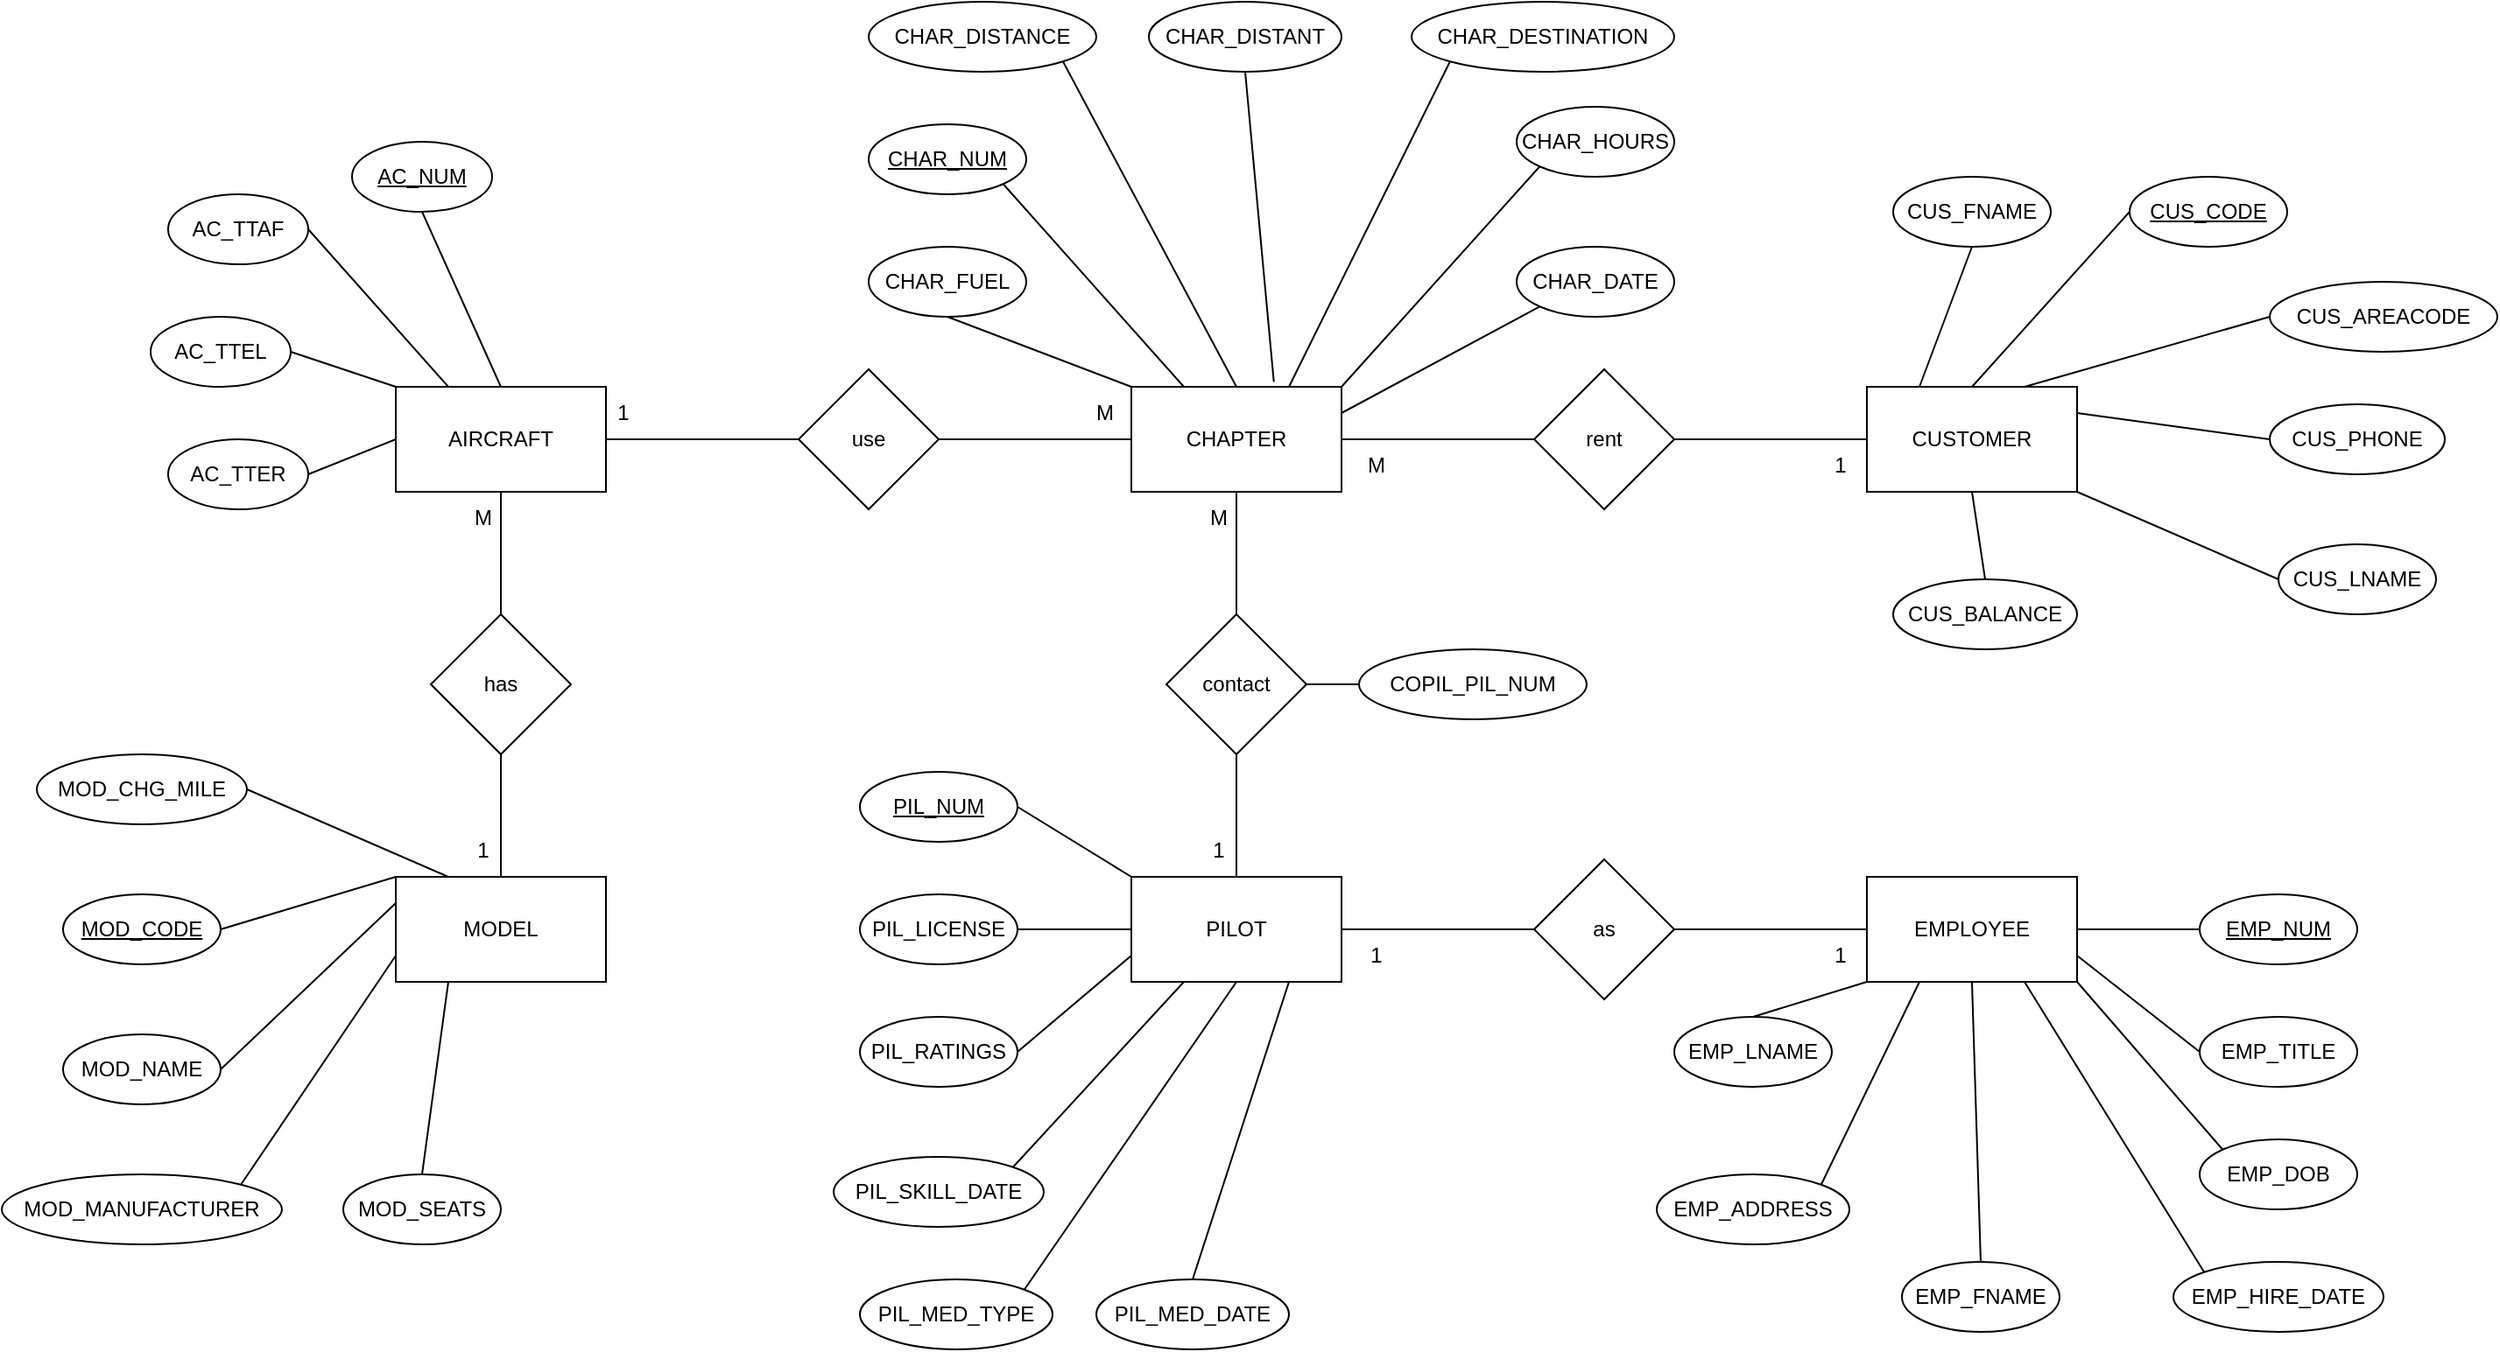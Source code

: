 <mxfile version="21.3.0" type="device">
  <diagram name="Page-1" id="1UZf7zAo4mhxwUAFlR0k">
    <mxGraphModel dx="2074" dy="1634" grid="1" gridSize="10" guides="1" tooltips="1" connect="1" arrows="1" fold="1" page="0" pageScale="1" pageWidth="1100" pageHeight="850" math="0" shadow="0">
      <root>
        <mxCell id="0" />
        <mxCell id="1" parent="0" />
        <mxCell id="WMnbsK8Wtpcpn8V5cacr-1" value="CUSTOMER" style="rounded=0;whiteSpace=wrap;html=1;" parent="1" vertex="1">
          <mxGeometry x="890" y="-330" width="120" height="60" as="geometry" />
        </mxCell>
        <mxCell id="WMnbsK8Wtpcpn8V5cacr-2" value="AIRCRAFT" style="rounded=0;whiteSpace=wrap;html=1;" parent="1" vertex="1">
          <mxGeometry x="50" y="-330" width="120" height="60" as="geometry" />
        </mxCell>
        <mxCell id="WMnbsK8Wtpcpn8V5cacr-3" value="CHAPTER" style="rounded=0;whiteSpace=wrap;html=1;" parent="1" vertex="1">
          <mxGeometry x="470" y="-330" width="120" height="60" as="geometry" />
        </mxCell>
        <mxCell id="WMnbsK8Wtpcpn8V5cacr-5" value="PILOT" style="rounded=0;whiteSpace=wrap;html=1;" parent="1" vertex="1">
          <mxGeometry x="470" y="-50" width="120" height="60" as="geometry" />
        </mxCell>
        <mxCell id="WMnbsK8Wtpcpn8V5cacr-7" value="EMPLOYEE" style="rounded=0;whiteSpace=wrap;html=1;" parent="1" vertex="1">
          <mxGeometry x="890" y="-50" width="120" height="60" as="geometry" />
        </mxCell>
        <mxCell id="WMnbsK8Wtpcpn8V5cacr-8" value="MODEL" style="rounded=0;whiteSpace=wrap;html=1;" parent="1" vertex="1">
          <mxGeometry x="50" y="-50" width="120" height="60" as="geometry" />
        </mxCell>
        <mxCell id="WMnbsK8Wtpcpn8V5cacr-9" value="use" style="rhombus;whiteSpace=wrap;html=1;" parent="1" vertex="1">
          <mxGeometry x="280" y="-340" width="80" height="80" as="geometry" />
        </mxCell>
        <mxCell id="WMnbsK8Wtpcpn8V5cacr-10" value="rent" style="rhombus;whiteSpace=wrap;html=1;" parent="1" vertex="1">
          <mxGeometry x="700" y="-340" width="80" height="80" as="geometry" />
        </mxCell>
        <mxCell id="WMnbsK8Wtpcpn8V5cacr-11" value="contact" style="rhombus;whiteSpace=wrap;html=1;" parent="1" vertex="1">
          <mxGeometry x="490" y="-200" width="80" height="80" as="geometry" />
        </mxCell>
        <mxCell id="WMnbsK8Wtpcpn8V5cacr-12" value="has" style="rhombus;whiteSpace=wrap;html=1;" parent="1" vertex="1">
          <mxGeometry x="70" y="-200" width="80" height="80" as="geometry" />
        </mxCell>
        <mxCell id="WMnbsK8Wtpcpn8V5cacr-13" value="as" style="rhombus;whiteSpace=wrap;html=1;" parent="1" vertex="1">
          <mxGeometry x="700" y="-60" width="80" height="80" as="geometry" />
        </mxCell>
        <mxCell id="WMnbsK8Wtpcpn8V5cacr-15" value="" style="endArrow=none;html=1;rounded=0;entryX=1;entryY=0.5;entryDx=0;entryDy=0;exitX=0;exitY=0.5;exitDx=0;exitDy=0;" parent="1" source="WMnbsK8Wtpcpn8V5cacr-9" target="WMnbsK8Wtpcpn8V5cacr-2" edge="1">
          <mxGeometry width="50" height="50" relative="1" as="geometry">
            <mxPoint x="530" y="-130" as="sourcePoint" />
            <mxPoint x="580" y="-180" as="targetPoint" />
          </mxGeometry>
        </mxCell>
        <mxCell id="WMnbsK8Wtpcpn8V5cacr-16" value="" style="endArrow=none;html=1;rounded=0;exitX=1;exitY=0.5;exitDx=0;exitDy=0;entryX=0;entryY=0.5;entryDx=0;entryDy=0;" parent="1" source="WMnbsK8Wtpcpn8V5cacr-9" target="WMnbsK8Wtpcpn8V5cacr-3" edge="1">
          <mxGeometry width="50" height="50" relative="1" as="geometry">
            <mxPoint x="530" y="-130" as="sourcePoint" />
            <mxPoint x="580" y="-180" as="targetPoint" />
          </mxGeometry>
        </mxCell>
        <mxCell id="WMnbsK8Wtpcpn8V5cacr-17" value="" style="endArrow=none;html=1;rounded=0;entryX=1;entryY=0.5;entryDx=0;entryDy=0;exitX=0;exitY=0.5;exitDx=0;exitDy=0;" parent="1" source="WMnbsK8Wtpcpn8V5cacr-10" target="WMnbsK8Wtpcpn8V5cacr-3" edge="1">
          <mxGeometry width="50" height="50" relative="1" as="geometry">
            <mxPoint x="530" y="-130" as="sourcePoint" />
            <mxPoint x="580" y="-180" as="targetPoint" />
          </mxGeometry>
        </mxCell>
        <mxCell id="WMnbsK8Wtpcpn8V5cacr-18" value="" style="endArrow=none;html=1;rounded=0;entryX=1;entryY=0.5;entryDx=0;entryDy=0;exitX=0;exitY=0.5;exitDx=0;exitDy=0;" parent="1" source="WMnbsK8Wtpcpn8V5cacr-1" target="WMnbsK8Wtpcpn8V5cacr-10" edge="1">
          <mxGeometry width="50" height="50" relative="1" as="geometry">
            <mxPoint x="530" y="-130" as="sourcePoint" />
            <mxPoint x="580" y="-180" as="targetPoint" />
          </mxGeometry>
        </mxCell>
        <mxCell id="WMnbsK8Wtpcpn8V5cacr-19" value="" style="endArrow=none;html=1;rounded=0;entryX=0.5;entryY=1;entryDx=0;entryDy=0;" parent="1" target="WMnbsK8Wtpcpn8V5cacr-3" edge="1">
          <mxGeometry width="50" height="50" relative="1" as="geometry">
            <mxPoint x="530" y="-200" as="sourcePoint" />
            <mxPoint x="580" y="-180" as="targetPoint" />
          </mxGeometry>
        </mxCell>
        <mxCell id="WMnbsK8Wtpcpn8V5cacr-20" value="" style="endArrow=none;html=1;rounded=0;exitX=0.5;exitY=1;exitDx=0;exitDy=0;entryX=0.5;entryY=0;entryDx=0;entryDy=0;" parent="1" source="WMnbsK8Wtpcpn8V5cacr-11" target="WMnbsK8Wtpcpn8V5cacr-5" edge="1">
          <mxGeometry width="50" height="50" relative="1" as="geometry">
            <mxPoint x="530" y="-130" as="sourcePoint" />
            <mxPoint x="580" y="-180" as="targetPoint" />
          </mxGeometry>
        </mxCell>
        <mxCell id="WMnbsK8Wtpcpn8V5cacr-21" value="" style="endArrow=none;html=1;rounded=0;entryX=0.5;entryY=1;entryDx=0;entryDy=0;exitX=0.5;exitY=0;exitDx=0;exitDy=0;" parent="1" source="WMnbsK8Wtpcpn8V5cacr-12" target="WMnbsK8Wtpcpn8V5cacr-2" edge="1">
          <mxGeometry width="50" height="50" relative="1" as="geometry">
            <mxPoint x="530" y="-130" as="sourcePoint" />
            <mxPoint x="580" y="-180" as="targetPoint" />
          </mxGeometry>
        </mxCell>
        <mxCell id="WMnbsK8Wtpcpn8V5cacr-22" value="" style="endArrow=none;html=1;rounded=0;exitX=0.5;exitY=1;exitDx=0;exitDy=0;entryX=0.5;entryY=0;entryDx=0;entryDy=0;" parent="1" source="WMnbsK8Wtpcpn8V5cacr-12" target="WMnbsK8Wtpcpn8V5cacr-8" edge="1">
          <mxGeometry width="50" height="50" relative="1" as="geometry">
            <mxPoint x="530" y="-130" as="sourcePoint" />
            <mxPoint x="580" y="-180" as="targetPoint" />
          </mxGeometry>
        </mxCell>
        <mxCell id="WMnbsK8Wtpcpn8V5cacr-23" value="" style="endArrow=none;html=1;rounded=0;exitX=1;exitY=0.5;exitDx=0;exitDy=0;entryX=0;entryY=0.5;entryDx=0;entryDy=0;" parent="1" source="WMnbsK8Wtpcpn8V5cacr-13" target="WMnbsK8Wtpcpn8V5cacr-7" edge="1">
          <mxGeometry width="50" height="50" relative="1" as="geometry">
            <mxPoint x="530" y="-130" as="sourcePoint" />
            <mxPoint x="940" y="-120" as="targetPoint" />
          </mxGeometry>
        </mxCell>
        <mxCell id="WMnbsK8Wtpcpn8V5cacr-24" value="" style="endArrow=none;html=1;rounded=0;entryX=0;entryY=0.5;entryDx=0;entryDy=0;exitX=1;exitY=0.5;exitDx=0;exitDy=0;" parent="1" source="WMnbsK8Wtpcpn8V5cacr-5" target="WMnbsK8Wtpcpn8V5cacr-13" edge="1">
          <mxGeometry width="50" height="50" relative="1" as="geometry">
            <mxPoint x="530" y="-30" as="sourcePoint" />
            <mxPoint x="580" y="-80" as="targetPoint" />
          </mxGeometry>
        </mxCell>
        <mxCell id="WMnbsK8Wtpcpn8V5cacr-25" value="&lt;u&gt;AC_NUM&lt;/u&gt;" style="ellipse;whiteSpace=wrap;html=1;" parent="1" vertex="1">
          <mxGeometry x="25" y="-470" width="80" height="40" as="geometry" />
        </mxCell>
        <mxCell id="WMnbsK8Wtpcpn8V5cacr-26" value="AC_TTAF" style="ellipse;whiteSpace=wrap;html=1;" parent="1" vertex="1">
          <mxGeometry x="-80" y="-440" width="80" height="40" as="geometry" />
        </mxCell>
        <mxCell id="WMnbsK8Wtpcpn8V5cacr-27" value="AC_TTEL" style="ellipse;whiteSpace=wrap;html=1;" parent="1" vertex="1">
          <mxGeometry x="-90" y="-370" width="80" height="40" as="geometry" />
        </mxCell>
        <mxCell id="WMnbsK8Wtpcpn8V5cacr-28" value="AC_TTER" style="ellipse;whiteSpace=wrap;html=1;" parent="1" vertex="1">
          <mxGeometry x="-80" y="-300" width="80" height="40" as="geometry" />
        </mxCell>
        <mxCell id="WMnbsK8Wtpcpn8V5cacr-29" value="&lt;u&gt;MOD_CODE&lt;/u&gt;" style="ellipse;whiteSpace=wrap;html=1;" parent="1" vertex="1">
          <mxGeometry x="-140" y="-40" width="90" height="40" as="geometry" />
        </mxCell>
        <mxCell id="WMnbsK8Wtpcpn8V5cacr-30" value="MOD_NAME" style="ellipse;whiteSpace=wrap;html=1;" parent="1" vertex="1">
          <mxGeometry x="-140" y="40" width="90" height="40" as="geometry" />
        </mxCell>
        <mxCell id="WMnbsK8Wtpcpn8V5cacr-31" value="MOD_MANUFACTURER" style="ellipse;whiteSpace=wrap;html=1;" parent="1" vertex="1">
          <mxGeometry x="-175" y="120" width="160" height="40" as="geometry" />
        </mxCell>
        <mxCell id="WMnbsK8Wtpcpn8V5cacr-32" value="MOD_SEATS" style="ellipse;whiteSpace=wrap;html=1;" parent="1" vertex="1">
          <mxGeometry x="20" y="120" width="90" height="40" as="geometry" />
        </mxCell>
        <mxCell id="WMnbsK8Wtpcpn8V5cacr-33" value="MOD_CHG_MILE" style="ellipse;whiteSpace=wrap;html=1;" parent="1" vertex="1">
          <mxGeometry x="-155" y="-120" width="120" height="40" as="geometry" />
        </mxCell>
        <mxCell id="WMnbsK8Wtpcpn8V5cacr-34" value="&lt;u&gt;CHAR_NUM&lt;/u&gt;" style="ellipse;whiteSpace=wrap;html=1;" parent="1" vertex="1">
          <mxGeometry x="320" y="-480" width="90" height="40" as="geometry" />
        </mxCell>
        <mxCell id="WMnbsK8Wtpcpn8V5cacr-35" value="CHAR_DATE" style="ellipse;whiteSpace=wrap;html=1;" parent="1" vertex="1">
          <mxGeometry x="690" y="-410" width="90" height="40" as="geometry" />
        </mxCell>
        <mxCell id="WMnbsK8Wtpcpn8V5cacr-36" value="CHAR_DESTINATION" style="ellipse;whiteSpace=wrap;html=1;" parent="1" vertex="1">
          <mxGeometry x="630" y="-550" width="150" height="40" as="geometry" />
        </mxCell>
        <mxCell id="WMnbsK8Wtpcpn8V5cacr-37" value="CHAR_DISTANT" style="ellipse;whiteSpace=wrap;html=1;" parent="1" vertex="1">
          <mxGeometry x="480" y="-550" width="110" height="40" as="geometry" />
        </mxCell>
        <mxCell id="WMnbsK8Wtpcpn8V5cacr-38" value="CHAR_HOURS" style="ellipse;whiteSpace=wrap;html=1;" parent="1" vertex="1">
          <mxGeometry x="690" y="-490" width="90" height="40" as="geometry" />
        </mxCell>
        <mxCell id="WMnbsK8Wtpcpn8V5cacr-39" value="CHAR_FUEL" style="ellipse;whiteSpace=wrap;html=1;" parent="1" vertex="1">
          <mxGeometry x="320" y="-410" width="90" height="40" as="geometry" />
        </mxCell>
        <mxCell id="WMnbsK8Wtpcpn8V5cacr-40" value="CHAR_DISTANCE" style="ellipse;whiteSpace=wrap;html=1;" parent="1" vertex="1">
          <mxGeometry x="320" y="-550" width="130" height="40" as="geometry" />
        </mxCell>
        <mxCell id="WMnbsK8Wtpcpn8V5cacr-44" value="&lt;u&gt;EMP_NUM&lt;/u&gt;" style="ellipse;whiteSpace=wrap;html=1;" parent="1" vertex="1">
          <mxGeometry x="1080" y="-40" width="90" height="40" as="geometry" />
        </mxCell>
        <mxCell id="WMnbsK8Wtpcpn8V5cacr-45" value="EMP_TITLE" style="ellipse;whiteSpace=wrap;html=1;" parent="1" vertex="1">
          <mxGeometry x="1080" y="30" width="90" height="40" as="geometry" />
        </mxCell>
        <mxCell id="WMnbsK8Wtpcpn8V5cacr-46" value="EMP_FNAME" style="ellipse;whiteSpace=wrap;html=1;" parent="1" vertex="1">
          <mxGeometry x="910" y="170" width="90" height="40" as="geometry" />
        </mxCell>
        <mxCell id="WMnbsK8Wtpcpn8V5cacr-47" value="EMP_LNAME" style="ellipse;whiteSpace=wrap;html=1;" parent="1" vertex="1">
          <mxGeometry x="780" y="30" width="90" height="40" as="geometry" />
        </mxCell>
        <mxCell id="WMnbsK8Wtpcpn8V5cacr-48" value="EMP_ADDRESS" style="ellipse;whiteSpace=wrap;html=1;" parent="1" vertex="1">
          <mxGeometry x="770" y="120" width="110" height="40" as="geometry" />
        </mxCell>
        <mxCell id="WMnbsK8Wtpcpn8V5cacr-49" value="EMP_DOB" style="ellipse;whiteSpace=wrap;html=1;" parent="1" vertex="1">
          <mxGeometry x="1080" y="100" width="90" height="40" as="geometry" />
        </mxCell>
        <mxCell id="WMnbsK8Wtpcpn8V5cacr-50" value="EMP_HIRE_DATE" style="ellipse;whiteSpace=wrap;html=1;" parent="1" vertex="1">
          <mxGeometry x="1065" y="170" width="120" height="40" as="geometry" />
        </mxCell>
        <mxCell id="WMnbsK8Wtpcpn8V5cacr-51" value="CUS_FNAME" style="ellipse;whiteSpace=wrap;html=1;" parent="1" vertex="1">
          <mxGeometry x="905" y="-450" width="90" height="40" as="geometry" />
        </mxCell>
        <mxCell id="WMnbsK8Wtpcpn8V5cacr-52" value="CUS_LNAME" style="ellipse;whiteSpace=wrap;html=1;" parent="1" vertex="1">
          <mxGeometry x="1125" y="-240" width="90" height="40" as="geometry" />
        </mxCell>
        <mxCell id="WMnbsK8Wtpcpn8V5cacr-53" value="CUS_AREACODE" style="ellipse;whiteSpace=wrap;html=1;" parent="1" vertex="1">
          <mxGeometry x="1120" y="-390" width="130" height="40" as="geometry" />
        </mxCell>
        <mxCell id="WMnbsK8Wtpcpn8V5cacr-54" value="CUS_BALANCE" style="ellipse;whiteSpace=wrap;html=1;" parent="1" vertex="1">
          <mxGeometry x="905" y="-220" width="105" height="40" as="geometry" />
        </mxCell>
        <mxCell id="WMnbsK8Wtpcpn8V5cacr-55" value="CUS_PHONE" style="ellipse;whiteSpace=wrap;html=1;" parent="1" vertex="1">
          <mxGeometry x="1120" y="-320" width="100" height="40" as="geometry" />
        </mxCell>
        <mxCell id="WMnbsK8Wtpcpn8V5cacr-56" value="&lt;u&gt;CUS_CODE&lt;/u&gt;" style="ellipse;whiteSpace=wrap;html=1;" parent="1" vertex="1">
          <mxGeometry x="1040" y="-450" width="90" height="40" as="geometry" />
        </mxCell>
        <mxCell id="WMnbsK8Wtpcpn8V5cacr-57" value="&lt;u&gt;PIL_NUM&lt;/u&gt;" style="ellipse;whiteSpace=wrap;html=1;" parent="1" vertex="1">
          <mxGeometry x="315" y="-110" width="90" height="40" as="geometry" />
        </mxCell>
        <mxCell id="WMnbsK8Wtpcpn8V5cacr-59" value="PIL_LICENSE" style="ellipse;whiteSpace=wrap;html=1;" parent="1" vertex="1">
          <mxGeometry x="315" y="-40" width="90" height="40" as="geometry" />
        </mxCell>
        <mxCell id="WMnbsK8Wtpcpn8V5cacr-60" value="PIL_RATINGS" style="ellipse;whiteSpace=wrap;html=1;" parent="1" vertex="1">
          <mxGeometry x="315" y="30" width="90" height="40" as="geometry" />
        </mxCell>
        <mxCell id="WMnbsK8Wtpcpn8V5cacr-61" value="PIL_MED_TYPE" style="ellipse;whiteSpace=wrap;html=1;" parent="1" vertex="1">
          <mxGeometry x="315" y="180" width="110" height="40" as="geometry" />
        </mxCell>
        <mxCell id="WMnbsK8Wtpcpn8V5cacr-62" value="PIL_SKILL_DATE" style="ellipse;whiteSpace=wrap;html=1;" parent="1" vertex="1">
          <mxGeometry x="300" y="110" width="120" height="40" as="geometry" />
        </mxCell>
        <mxCell id="WMnbsK8Wtpcpn8V5cacr-63" value="PIL_MED_DATE" style="ellipse;whiteSpace=wrap;html=1;" parent="1" vertex="1">
          <mxGeometry x="450" y="180" width="110" height="40" as="geometry" />
        </mxCell>
        <mxCell id="WMnbsK8Wtpcpn8V5cacr-64" value="COPIL_PIL_NUM" style="ellipse;whiteSpace=wrap;html=1;" parent="1" vertex="1">
          <mxGeometry x="600" y="-180" width="130" height="40" as="geometry" />
        </mxCell>
        <mxCell id="WMnbsK8Wtpcpn8V5cacr-66" value="" style="endArrow=none;html=1;rounded=0;exitX=1;exitY=0.5;exitDx=0;exitDy=0;entryX=0;entryY=0.5;entryDx=0;entryDy=0;" parent="1" source="WMnbsK8Wtpcpn8V5cacr-28" target="WMnbsK8Wtpcpn8V5cacr-2" edge="1">
          <mxGeometry width="50" height="50" relative="1" as="geometry">
            <mxPoint x="70" y="-300" as="sourcePoint" />
            <mxPoint x="120" y="-350" as="targetPoint" />
          </mxGeometry>
        </mxCell>
        <mxCell id="WMnbsK8Wtpcpn8V5cacr-67" value="" style="endArrow=none;html=1;rounded=0;entryX=1;entryY=0.5;entryDx=0;entryDy=0;exitX=0;exitY=0;exitDx=0;exitDy=0;" parent="1" source="WMnbsK8Wtpcpn8V5cacr-2" target="WMnbsK8Wtpcpn8V5cacr-27" edge="1">
          <mxGeometry width="50" height="50" relative="1" as="geometry">
            <mxPoint x="70" y="-300" as="sourcePoint" />
            <mxPoint x="120" y="-350" as="targetPoint" />
          </mxGeometry>
        </mxCell>
        <mxCell id="WMnbsK8Wtpcpn8V5cacr-68" value="" style="endArrow=none;html=1;rounded=0;entryX=1;entryY=0.5;entryDx=0;entryDy=0;exitX=0.25;exitY=0;exitDx=0;exitDy=0;" parent="1" source="WMnbsK8Wtpcpn8V5cacr-2" target="WMnbsK8Wtpcpn8V5cacr-26" edge="1">
          <mxGeometry width="50" height="50" relative="1" as="geometry">
            <mxPoint x="70" y="-300" as="sourcePoint" />
            <mxPoint x="120" y="-350" as="targetPoint" />
          </mxGeometry>
        </mxCell>
        <mxCell id="WMnbsK8Wtpcpn8V5cacr-69" value="" style="endArrow=none;html=1;rounded=0;entryX=0.5;entryY=1;entryDx=0;entryDy=0;exitX=0.5;exitY=0;exitDx=0;exitDy=0;" parent="1" source="WMnbsK8Wtpcpn8V5cacr-2" target="WMnbsK8Wtpcpn8V5cacr-25" edge="1">
          <mxGeometry width="50" height="50" relative="1" as="geometry">
            <mxPoint x="70" y="-300" as="sourcePoint" />
            <mxPoint x="120" y="-350" as="targetPoint" />
          </mxGeometry>
        </mxCell>
        <mxCell id="WMnbsK8Wtpcpn8V5cacr-70" value="" style="endArrow=none;html=1;rounded=0;exitX=0.5;exitY=1;exitDx=0;exitDy=0;entryX=0;entryY=0;entryDx=0;entryDy=0;" parent="1" source="WMnbsK8Wtpcpn8V5cacr-39" target="WMnbsK8Wtpcpn8V5cacr-3" edge="1">
          <mxGeometry width="50" height="50" relative="1" as="geometry">
            <mxPoint x="490" y="-380" as="sourcePoint" />
            <mxPoint x="540" y="-430" as="targetPoint" />
          </mxGeometry>
        </mxCell>
        <mxCell id="WMnbsK8Wtpcpn8V5cacr-71" value="" style="endArrow=none;html=1;rounded=0;entryX=1;entryY=1;entryDx=0;entryDy=0;exitX=0.25;exitY=0;exitDx=0;exitDy=0;" parent="1" source="WMnbsK8Wtpcpn8V5cacr-3" target="WMnbsK8Wtpcpn8V5cacr-34" edge="1">
          <mxGeometry width="50" height="50" relative="1" as="geometry">
            <mxPoint x="490" y="-380" as="sourcePoint" />
            <mxPoint x="540" y="-430" as="targetPoint" />
          </mxGeometry>
        </mxCell>
        <mxCell id="WMnbsK8Wtpcpn8V5cacr-72" value="" style="endArrow=none;html=1;rounded=0;entryX=1;entryY=1;entryDx=0;entryDy=0;exitX=0.5;exitY=0;exitDx=0;exitDy=0;" parent="1" source="WMnbsK8Wtpcpn8V5cacr-3" target="WMnbsK8Wtpcpn8V5cacr-40" edge="1">
          <mxGeometry width="50" height="50" relative="1" as="geometry">
            <mxPoint x="490" y="-380" as="sourcePoint" />
            <mxPoint x="540" y="-430" as="targetPoint" />
          </mxGeometry>
        </mxCell>
        <mxCell id="WMnbsK8Wtpcpn8V5cacr-73" value="" style="endArrow=none;html=1;rounded=0;entryX=0.5;entryY=1;entryDx=0;entryDy=0;exitX=0.678;exitY=-0.047;exitDx=0;exitDy=0;exitPerimeter=0;" parent="1" source="WMnbsK8Wtpcpn8V5cacr-3" target="WMnbsK8Wtpcpn8V5cacr-37" edge="1">
          <mxGeometry width="50" height="50" relative="1" as="geometry">
            <mxPoint x="490" y="-380" as="sourcePoint" />
            <mxPoint x="540" y="-430" as="targetPoint" />
          </mxGeometry>
        </mxCell>
        <mxCell id="WMnbsK8Wtpcpn8V5cacr-74" value="" style="endArrow=none;html=1;rounded=0;entryX=0;entryY=1;entryDx=0;entryDy=0;exitX=0.75;exitY=0;exitDx=0;exitDy=0;" parent="1" source="WMnbsK8Wtpcpn8V5cacr-3" target="WMnbsK8Wtpcpn8V5cacr-36" edge="1">
          <mxGeometry width="50" height="50" relative="1" as="geometry">
            <mxPoint x="490" y="-380" as="sourcePoint" />
            <mxPoint x="540" y="-430" as="targetPoint" />
          </mxGeometry>
        </mxCell>
        <mxCell id="WMnbsK8Wtpcpn8V5cacr-75" value="" style="endArrow=none;html=1;rounded=0;entryX=0;entryY=1;entryDx=0;entryDy=0;exitX=1;exitY=0;exitDx=0;exitDy=0;" parent="1" source="WMnbsK8Wtpcpn8V5cacr-3" target="WMnbsK8Wtpcpn8V5cacr-38" edge="1">
          <mxGeometry width="50" height="50" relative="1" as="geometry">
            <mxPoint x="490" y="-380" as="sourcePoint" />
            <mxPoint x="540" y="-430" as="targetPoint" />
          </mxGeometry>
        </mxCell>
        <mxCell id="WMnbsK8Wtpcpn8V5cacr-76" value="" style="endArrow=none;html=1;rounded=0;entryX=0;entryY=1;entryDx=0;entryDy=0;exitX=1;exitY=0.25;exitDx=0;exitDy=0;" parent="1" source="WMnbsK8Wtpcpn8V5cacr-3" target="WMnbsK8Wtpcpn8V5cacr-35" edge="1">
          <mxGeometry width="50" height="50" relative="1" as="geometry">
            <mxPoint x="490" y="-380" as="sourcePoint" />
            <mxPoint x="540" y="-430" as="targetPoint" />
          </mxGeometry>
        </mxCell>
        <mxCell id="WMnbsK8Wtpcpn8V5cacr-77" value="" style="endArrow=none;html=1;rounded=0;entryX=0.25;entryY=0;entryDx=0;entryDy=0;exitX=1;exitY=0.5;exitDx=0;exitDy=0;" parent="1" source="WMnbsK8Wtpcpn8V5cacr-33" target="WMnbsK8Wtpcpn8V5cacr-8" edge="1">
          <mxGeometry width="50" height="50" relative="1" as="geometry">
            <mxPoint x="360" y="-30" as="sourcePoint" />
            <mxPoint x="410" y="-80" as="targetPoint" />
          </mxGeometry>
        </mxCell>
        <mxCell id="WMnbsK8Wtpcpn8V5cacr-78" value="" style="endArrow=none;html=1;rounded=0;entryX=1;entryY=0.5;entryDx=0;entryDy=0;exitX=0;exitY=0;exitDx=0;exitDy=0;" parent="1" source="WMnbsK8Wtpcpn8V5cacr-8" target="WMnbsK8Wtpcpn8V5cacr-29" edge="1">
          <mxGeometry width="50" height="50" relative="1" as="geometry">
            <mxPoint x="360" y="-30" as="sourcePoint" />
            <mxPoint x="410" y="-80" as="targetPoint" />
          </mxGeometry>
        </mxCell>
        <mxCell id="WMnbsK8Wtpcpn8V5cacr-79" value="" style="endArrow=none;html=1;rounded=0;entryX=1;entryY=0.5;entryDx=0;entryDy=0;exitX=0;exitY=0.25;exitDx=0;exitDy=0;" parent="1" source="WMnbsK8Wtpcpn8V5cacr-8" target="WMnbsK8Wtpcpn8V5cacr-30" edge="1">
          <mxGeometry width="50" height="50" relative="1" as="geometry">
            <mxPoint x="360" y="-30" as="sourcePoint" />
            <mxPoint x="410" y="-80" as="targetPoint" />
          </mxGeometry>
        </mxCell>
        <mxCell id="WMnbsK8Wtpcpn8V5cacr-80" value="" style="endArrow=none;html=1;rounded=0;exitX=1;exitY=0;exitDx=0;exitDy=0;entryX=0;entryY=0.75;entryDx=0;entryDy=0;" parent="1" source="WMnbsK8Wtpcpn8V5cacr-31" target="WMnbsK8Wtpcpn8V5cacr-8" edge="1">
          <mxGeometry width="50" height="50" relative="1" as="geometry">
            <mxPoint x="360" y="-30" as="sourcePoint" />
            <mxPoint x="410" y="-80" as="targetPoint" />
          </mxGeometry>
        </mxCell>
        <mxCell id="WMnbsK8Wtpcpn8V5cacr-81" value="" style="endArrow=none;html=1;rounded=0;exitX=0.5;exitY=0;exitDx=0;exitDy=0;entryX=0.25;entryY=1;entryDx=0;entryDy=0;" parent="1" source="WMnbsK8Wtpcpn8V5cacr-32" target="WMnbsK8Wtpcpn8V5cacr-8" edge="1">
          <mxGeometry width="50" height="50" relative="1" as="geometry">
            <mxPoint x="360" y="-30" as="sourcePoint" />
            <mxPoint x="410" y="-80" as="targetPoint" />
          </mxGeometry>
        </mxCell>
        <mxCell id="WMnbsK8Wtpcpn8V5cacr-82" value="" style="endArrow=none;html=1;rounded=0;entryX=0.5;entryY=1;entryDx=0;entryDy=0;exitX=0.25;exitY=0;exitDx=0;exitDy=0;" parent="1" source="WMnbsK8Wtpcpn8V5cacr-1" target="WMnbsK8Wtpcpn8V5cacr-51" edge="1">
          <mxGeometry width="50" height="50" relative="1" as="geometry">
            <mxPoint x="1130" y="-320" as="sourcePoint" />
            <mxPoint x="1180" y="-370" as="targetPoint" />
          </mxGeometry>
        </mxCell>
        <mxCell id="WMnbsK8Wtpcpn8V5cacr-83" value="" style="endArrow=none;html=1;rounded=0;entryX=0;entryY=0.5;entryDx=0;entryDy=0;exitX=0.5;exitY=0;exitDx=0;exitDy=0;" parent="1" source="WMnbsK8Wtpcpn8V5cacr-1" target="WMnbsK8Wtpcpn8V5cacr-56" edge="1">
          <mxGeometry width="50" height="50" relative="1" as="geometry">
            <mxPoint x="1130" y="-320" as="sourcePoint" />
            <mxPoint x="1180" y="-370" as="targetPoint" />
          </mxGeometry>
        </mxCell>
        <mxCell id="WMnbsK8Wtpcpn8V5cacr-84" value="" style="endArrow=none;html=1;rounded=0;entryX=0;entryY=0.5;entryDx=0;entryDy=0;exitX=0.75;exitY=0;exitDx=0;exitDy=0;" parent="1" source="WMnbsK8Wtpcpn8V5cacr-1" target="WMnbsK8Wtpcpn8V5cacr-53" edge="1">
          <mxGeometry width="50" height="50" relative="1" as="geometry">
            <mxPoint x="1130" y="-320" as="sourcePoint" />
            <mxPoint x="1180" y="-370" as="targetPoint" />
          </mxGeometry>
        </mxCell>
        <mxCell id="WMnbsK8Wtpcpn8V5cacr-85" value="" style="endArrow=none;html=1;rounded=0;entryX=0;entryY=0.5;entryDx=0;entryDy=0;exitX=1;exitY=0.25;exitDx=0;exitDy=0;" parent="1" source="WMnbsK8Wtpcpn8V5cacr-1" target="WMnbsK8Wtpcpn8V5cacr-55" edge="1">
          <mxGeometry width="50" height="50" relative="1" as="geometry">
            <mxPoint x="1130" y="-320" as="sourcePoint" />
            <mxPoint x="1180" y="-370" as="targetPoint" />
          </mxGeometry>
        </mxCell>
        <mxCell id="WMnbsK8Wtpcpn8V5cacr-86" value="" style="endArrow=none;html=1;rounded=0;entryX=0.5;entryY=0;entryDx=0;entryDy=0;exitX=0.5;exitY=1;exitDx=0;exitDy=0;" parent="1" source="WMnbsK8Wtpcpn8V5cacr-1" target="WMnbsK8Wtpcpn8V5cacr-54" edge="1">
          <mxGeometry width="50" height="50" relative="1" as="geometry">
            <mxPoint x="1130" y="-200" as="sourcePoint" />
            <mxPoint x="1180" y="-250" as="targetPoint" />
          </mxGeometry>
        </mxCell>
        <mxCell id="WMnbsK8Wtpcpn8V5cacr-87" value="" style="endArrow=none;html=1;rounded=0;entryX=0;entryY=0.5;entryDx=0;entryDy=0;exitX=1;exitY=1;exitDx=0;exitDy=0;" parent="1" source="WMnbsK8Wtpcpn8V5cacr-1" target="WMnbsK8Wtpcpn8V5cacr-52" edge="1">
          <mxGeometry width="50" height="50" relative="1" as="geometry">
            <mxPoint x="1130" y="-200" as="sourcePoint" />
            <mxPoint x="1180" y="-250" as="targetPoint" />
          </mxGeometry>
        </mxCell>
        <mxCell id="WMnbsK8Wtpcpn8V5cacr-88" value="" style="endArrow=none;html=1;rounded=0;entryX=0;entryY=0.5;entryDx=0;entryDy=0;exitX=1;exitY=0.5;exitDx=0;exitDy=0;" parent="1" source="WMnbsK8Wtpcpn8V5cacr-7" target="WMnbsK8Wtpcpn8V5cacr-44" edge="1">
          <mxGeometry width="50" height="50" relative="1" as="geometry">
            <mxPoint x="1130" y="150" as="sourcePoint" />
            <mxPoint x="1180" y="100" as="targetPoint" />
          </mxGeometry>
        </mxCell>
        <mxCell id="WMnbsK8Wtpcpn8V5cacr-89" value="" style="endArrow=none;html=1;rounded=0;entryX=0;entryY=0.5;entryDx=0;entryDy=0;exitX=1;exitY=0.75;exitDx=0;exitDy=0;" parent="1" source="WMnbsK8Wtpcpn8V5cacr-7" target="WMnbsK8Wtpcpn8V5cacr-45" edge="1">
          <mxGeometry width="50" height="50" relative="1" as="geometry">
            <mxPoint x="1130" y="150" as="sourcePoint" />
            <mxPoint x="1180" y="100" as="targetPoint" />
          </mxGeometry>
        </mxCell>
        <mxCell id="WMnbsK8Wtpcpn8V5cacr-91" value="" style="endArrow=none;html=1;rounded=0;entryX=0;entryY=0;entryDx=0;entryDy=0;exitX=1;exitY=1;exitDx=0;exitDy=0;" parent="1" source="WMnbsK8Wtpcpn8V5cacr-7" target="WMnbsK8Wtpcpn8V5cacr-49" edge="1">
          <mxGeometry width="50" height="50" relative="1" as="geometry">
            <mxPoint x="1130" y="150" as="sourcePoint" />
            <mxPoint x="1180" y="100" as="targetPoint" />
          </mxGeometry>
        </mxCell>
        <mxCell id="WMnbsK8Wtpcpn8V5cacr-92" value="" style="endArrow=none;html=1;rounded=0;exitX=0;exitY=0;exitDx=0;exitDy=0;entryX=0.75;entryY=1;entryDx=0;entryDy=0;" parent="1" source="WMnbsK8Wtpcpn8V5cacr-50" target="WMnbsK8Wtpcpn8V5cacr-7" edge="1">
          <mxGeometry width="50" height="50" relative="1" as="geometry">
            <mxPoint x="1130" y="150" as="sourcePoint" />
            <mxPoint x="1180" y="100" as="targetPoint" />
          </mxGeometry>
        </mxCell>
        <mxCell id="WMnbsK8Wtpcpn8V5cacr-93" value="" style="endArrow=none;html=1;rounded=0;exitX=0.5;exitY=0;exitDx=0;exitDy=0;entryX=0.5;entryY=1;entryDx=0;entryDy=0;" parent="1" source="WMnbsK8Wtpcpn8V5cacr-46" target="WMnbsK8Wtpcpn8V5cacr-7" edge="1">
          <mxGeometry width="50" height="50" relative="1" as="geometry">
            <mxPoint x="1130" y="150" as="sourcePoint" />
            <mxPoint x="1180" y="100" as="targetPoint" />
          </mxGeometry>
        </mxCell>
        <mxCell id="WMnbsK8Wtpcpn8V5cacr-94" value="" style="endArrow=none;html=1;rounded=0;entryX=0;entryY=1;entryDx=0;entryDy=0;exitX=0.5;exitY=0;exitDx=0;exitDy=0;" parent="1" source="WMnbsK8Wtpcpn8V5cacr-47" target="WMnbsK8Wtpcpn8V5cacr-7" edge="1">
          <mxGeometry width="50" height="50" relative="1" as="geometry">
            <mxPoint x="1130" y="150" as="sourcePoint" />
            <mxPoint x="1180" y="100" as="targetPoint" />
          </mxGeometry>
        </mxCell>
        <mxCell id="WMnbsK8Wtpcpn8V5cacr-96" value="" style="endArrow=none;html=1;rounded=0;entryX=0.25;entryY=1;entryDx=0;entryDy=0;exitX=1;exitY=0;exitDx=0;exitDy=0;" parent="1" source="WMnbsK8Wtpcpn8V5cacr-48" target="WMnbsK8Wtpcpn8V5cacr-7" edge="1">
          <mxGeometry width="50" height="50" relative="1" as="geometry">
            <mxPoint x="1130" y="150" as="sourcePoint" />
            <mxPoint x="1180" y="100" as="targetPoint" />
          </mxGeometry>
        </mxCell>
        <mxCell id="WMnbsK8Wtpcpn8V5cacr-98" value="" style="endArrow=none;html=1;rounded=0;exitX=0;exitY=0;exitDx=0;exitDy=0;entryX=1;entryY=0.5;entryDx=0;entryDy=0;" parent="1" source="WMnbsK8Wtpcpn8V5cacr-5" target="WMnbsK8Wtpcpn8V5cacr-57" edge="1">
          <mxGeometry width="50" height="50" relative="1" as="geometry">
            <mxPoint x="550" y="-80" as="sourcePoint" />
            <mxPoint x="600" y="-130" as="targetPoint" />
          </mxGeometry>
        </mxCell>
        <mxCell id="WMnbsK8Wtpcpn8V5cacr-99" value="" style="endArrow=none;html=1;rounded=0;exitX=0;exitY=0.5;exitDx=0;exitDy=0;entryX=1;entryY=0.5;entryDx=0;entryDy=0;" parent="1" source="WMnbsK8Wtpcpn8V5cacr-5" target="WMnbsK8Wtpcpn8V5cacr-59" edge="1">
          <mxGeometry width="50" height="50" relative="1" as="geometry">
            <mxPoint x="550" y="-80" as="sourcePoint" />
            <mxPoint x="600" y="-130" as="targetPoint" />
          </mxGeometry>
        </mxCell>
        <mxCell id="WMnbsK8Wtpcpn8V5cacr-100" value="" style="endArrow=none;html=1;rounded=0;exitX=0;exitY=0.75;exitDx=0;exitDy=0;entryX=1;entryY=0.5;entryDx=0;entryDy=0;" parent="1" source="WMnbsK8Wtpcpn8V5cacr-5" target="WMnbsK8Wtpcpn8V5cacr-60" edge="1">
          <mxGeometry width="50" height="50" relative="1" as="geometry">
            <mxPoint x="550" y="-80" as="sourcePoint" />
            <mxPoint x="600" y="-130" as="targetPoint" />
          </mxGeometry>
        </mxCell>
        <mxCell id="WMnbsK8Wtpcpn8V5cacr-101" value="" style="endArrow=none;html=1;rounded=0;exitX=0.25;exitY=1;exitDx=0;exitDy=0;entryX=1;entryY=0;entryDx=0;entryDy=0;" parent="1" source="WMnbsK8Wtpcpn8V5cacr-5" target="WMnbsK8Wtpcpn8V5cacr-62" edge="1">
          <mxGeometry width="50" height="50" relative="1" as="geometry">
            <mxPoint x="550" y="-80" as="sourcePoint" />
            <mxPoint x="600" y="-130" as="targetPoint" />
          </mxGeometry>
        </mxCell>
        <mxCell id="WMnbsK8Wtpcpn8V5cacr-102" value="" style="endArrow=none;html=1;rounded=0;exitX=0.5;exitY=1;exitDx=0;exitDy=0;entryX=1;entryY=0;entryDx=0;entryDy=0;" parent="1" source="WMnbsK8Wtpcpn8V5cacr-5" target="WMnbsK8Wtpcpn8V5cacr-61" edge="1">
          <mxGeometry width="50" height="50" relative="1" as="geometry">
            <mxPoint x="550" y="-80" as="sourcePoint" />
            <mxPoint x="600" y="-130" as="targetPoint" />
          </mxGeometry>
        </mxCell>
        <mxCell id="WMnbsK8Wtpcpn8V5cacr-103" value="" style="endArrow=none;html=1;rounded=0;exitX=0.5;exitY=0;exitDx=0;exitDy=0;entryX=0.75;entryY=1;entryDx=0;entryDy=0;" parent="1" source="WMnbsK8Wtpcpn8V5cacr-63" target="WMnbsK8Wtpcpn8V5cacr-5" edge="1">
          <mxGeometry width="50" height="50" relative="1" as="geometry">
            <mxPoint x="550" y="-80" as="sourcePoint" />
            <mxPoint x="600" y="-130" as="targetPoint" />
          </mxGeometry>
        </mxCell>
        <mxCell id="_E7_CDCtTQl_ckGTLSgN-1" value="1" style="text;html=1;strokeColor=none;fillColor=none;align=center;verticalAlign=middle;whiteSpace=wrap;rounded=0;" parent="1" vertex="1">
          <mxGeometry x="845" y="-300" width="60" height="30" as="geometry" />
        </mxCell>
        <mxCell id="_E7_CDCtTQl_ckGTLSgN-2" value="M" style="text;html=1;strokeColor=none;fillColor=none;align=center;verticalAlign=middle;whiteSpace=wrap;rounded=0;" parent="1" vertex="1">
          <mxGeometry x="580" y="-300" width="60" height="30" as="geometry" />
        </mxCell>
        <mxCell id="_E7_CDCtTQl_ckGTLSgN-3" value="M" style="text;html=1;strokeColor=none;fillColor=none;align=center;verticalAlign=middle;whiteSpace=wrap;rounded=0;" parent="1" vertex="1">
          <mxGeometry x="425" y="-330" width="60" height="30" as="geometry" />
        </mxCell>
        <mxCell id="_E7_CDCtTQl_ckGTLSgN-4" value="1" style="text;html=1;strokeColor=none;fillColor=none;align=center;verticalAlign=middle;whiteSpace=wrap;rounded=0;" parent="1" vertex="1">
          <mxGeometry x="150" y="-330" width="60" height="30" as="geometry" />
        </mxCell>
        <mxCell id="_E7_CDCtTQl_ckGTLSgN-5" value="M" style="text;html=1;strokeColor=none;fillColor=none;align=center;verticalAlign=middle;whiteSpace=wrap;rounded=0;" parent="1" vertex="1">
          <mxGeometry x="70" y="-270" width="60" height="30" as="geometry" />
        </mxCell>
        <mxCell id="_E7_CDCtTQl_ckGTLSgN-6" value="1" style="text;html=1;strokeColor=none;fillColor=none;align=center;verticalAlign=middle;whiteSpace=wrap;rounded=0;" parent="1" vertex="1">
          <mxGeometry x="70" y="-80" width="60" height="30" as="geometry" />
        </mxCell>
        <mxCell id="_E7_CDCtTQl_ckGTLSgN-7" value="" style="endArrow=none;html=1;rounded=0;exitX=1;exitY=0.5;exitDx=0;exitDy=0;entryX=0;entryY=0.5;entryDx=0;entryDy=0;" parent="1" source="WMnbsK8Wtpcpn8V5cacr-11" target="WMnbsK8Wtpcpn8V5cacr-64" edge="1">
          <mxGeometry width="50" height="50" relative="1" as="geometry">
            <mxPoint x="700" y="-80" as="sourcePoint" />
            <mxPoint x="750" y="-130" as="targetPoint" />
          </mxGeometry>
        </mxCell>
        <mxCell id="_E7_CDCtTQl_ckGTLSgN-8" value="1" style="text;html=1;strokeColor=none;fillColor=none;align=center;verticalAlign=middle;whiteSpace=wrap;rounded=0;" parent="1" vertex="1">
          <mxGeometry x="490" y="-80" width="60" height="30" as="geometry" />
        </mxCell>
        <mxCell id="_E7_CDCtTQl_ckGTLSgN-9" value="M" style="text;html=1;strokeColor=none;fillColor=none;align=center;verticalAlign=middle;whiteSpace=wrap;rounded=0;" parent="1" vertex="1">
          <mxGeometry x="490" y="-270" width="60" height="30" as="geometry" />
        </mxCell>
        <mxCell id="_E7_CDCtTQl_ckGTLSgN-11" value="1" style="text;html=1;strokeColor=none;fillColor=none;align=center;verticalAlign=middle;whiteSpace=wrap;rounded=0;" parent="1" vertex="1">
          <mxGeometry x="580" y="-20" width="60" height="30" as="geometry" />
        </mxCell>
        <mxCell id="_E7_CDCtTQl_ckGTLSgN-12" value="1" style="text;html=1;strokeColor=none;fillColor=none;align=center;verticalAlign=middle;whiteSpace=wrap;rounded=0;" parent="1" vertex="1">
          <mxGeometry x="845" y="-20" width="60" height="30" as="geometry" />
        </mxCell>
      </root>
    </mxGraphModel>
  </diagram>
</mxfile>
